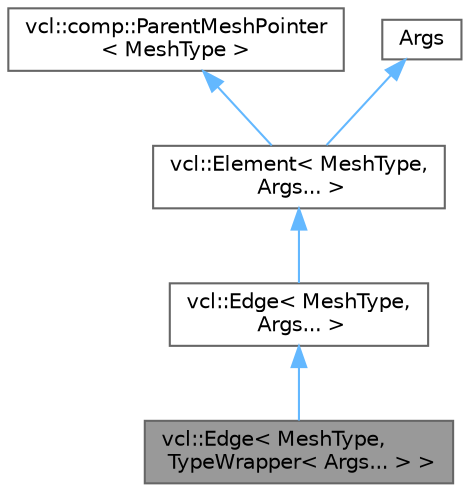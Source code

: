 digraph "vcl::Edge&lt; MeshType, TypeWrapper&lt; Args... &gt; &gt;"
{
 // LATEX_PDF_SIZE
  bgcolor="transparent";
  edge [fontname=Helvetica,fontsize=10,labelfontname=Helvetica,labelfontsize=10];
  node [fontname=Helvetica,fontsize=10,shape=box,height=0.2,width=0.4];
  Node1 [label="vcl::Edge\< MeshType,\l TypeWrapper\< Args... \> \>",height=0.2,width=0.4,color="gray40", fillcolor="grey60", style="filled", fontcolor="black",tooltip=" "];
  Node2 -> Node1 [dir="back",color="steelblue1",style="solid"];
  Node2 [label="vcl::Edge\< MeshType,\l Args... \>",height=0.2,width=0.4,color="gray40", fillcolor="white", style="filled",URL="$classvcl_1_1Edge.html",tooltip=" "];
  Node3 -> Node2 [dir="back",color="steelblue1",style="solid"];
  Node3 [label="vcl::Element\< MeshType,\l Args... \>",height=0.2,width=0.4,color="gray40", fillcolor="white", style="filled",URL="$classvcl_1_1Element.html",tooltip=" "];
  Node4 -> Node3 [dir="back",color="steelblue1",style="solid"];
  Node4 [label="vcl::comp::ParentMeshPointer\l\< MeshType \>",height=0.2,width=0.4,color="gray40", fillcolor="white", style="filled",URL="$classvcl_1_1comp_1_1ParentMeshPointer.html",tooltip=" "];
  Node5 -> Node3 [dir="back",color="steelblue1",style="solid"];
  Node5 [label="Args",height=0.2,width=0.4,color="gray40", fillcolor="white", style="filled",tooltip=" "];
}

